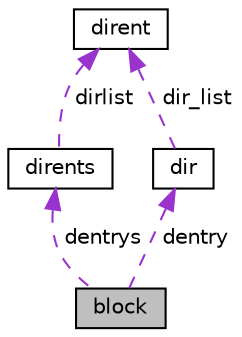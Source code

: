 digraph "block"
{
 // LATEX_PDF_SIZE
  edge [fontname="Helvetica",fontsize="10",labelfontname="Helvetica",labelfontsize="10"];
  node [fontname="Helvetica",fontsize="10",shape=record];
  Node1 [label="block",height=0.2,width=0.4,color="black", fillcolor="grey75", style="filled", fontcolor="black",tooltip="定义文件系统数据块。"];
  Node2 -> Node1 [dir="back",color="darkorchid3",fontsize="10",style="dashed",label=" dentrys" ,fontname="Helvetica"];
  Node2 [label="dirents",height=0.2,width=0.4,color="black", fillcolor="white", style="filled",URL="$structdirents.html",tooltip="扩展目录结构。"];
  Node3 -> Node2 [dir="back",color="darkorchid3",fontsize="10",style="dashed",label=" dirlist" ,fontname="Helvetica"];
  Node3 [label="dirent",height=0.2,width=0.4,color="black", fillcolor="white", style="filled",URL="$structdirent.html",tooltip="描述一个项目的入口。"];
  Node4 -> Node1 [dir="back",color="darkorchid3",fontsize="10",style="dashed",label=" dentry" ,fontname="Helvetica"];
  Node4 [label="dir",height=0.2,width=0.4,color="black", fillcolor="white", style="filled",URL="$structdir.html",tooltip="描述目录结构。"];
  Node3 -> Node4 [dir="back",color="darkorchid3",fontsize="10",style="dashed",label=" dir_list" ,fontname="Helvetica"];
}

